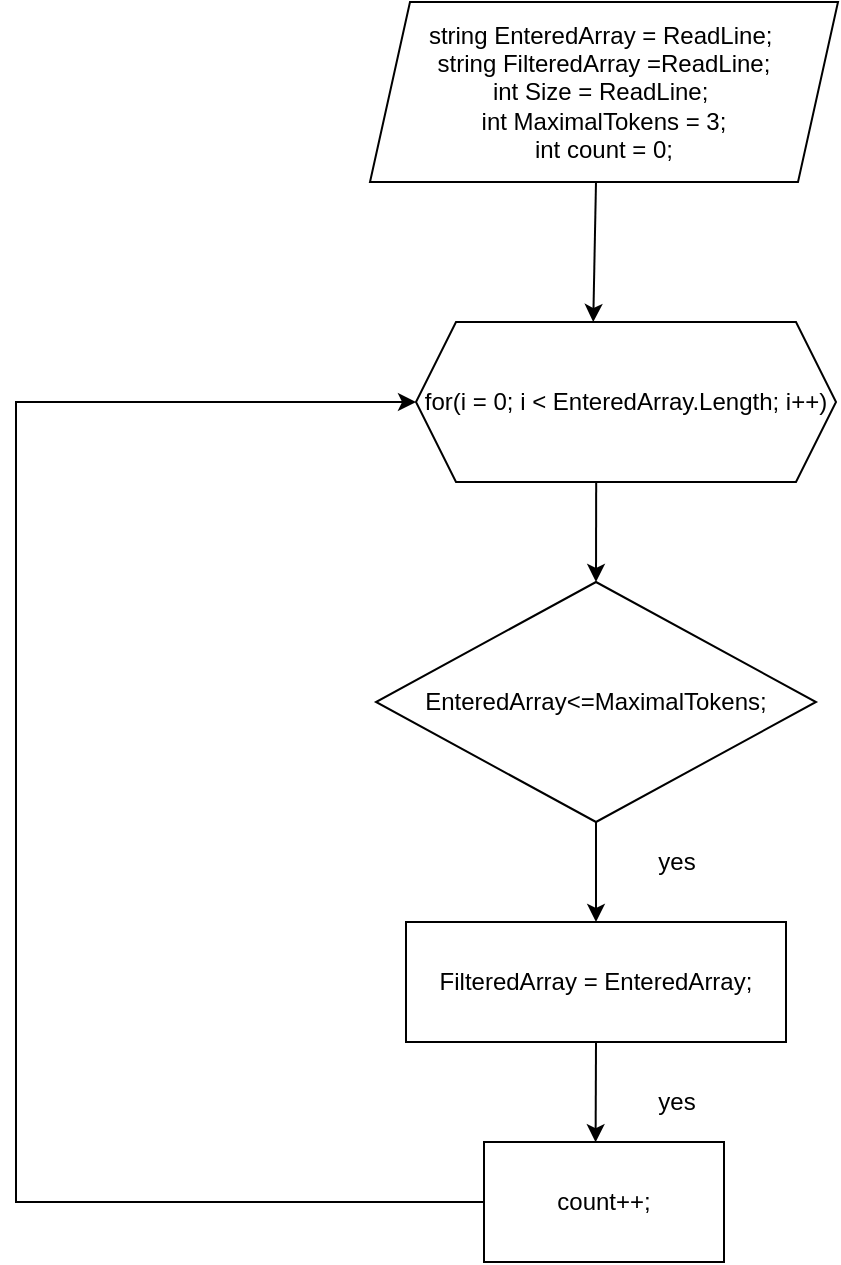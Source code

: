 <mxfile version="20.0.4" type="github"><diagram id="c0YcwnrpiPFZ_RM79kUp" name="Page-1"><mxGraphModel dx="1385" dy="631" grid="1" gridSize="10" guides="1" tooltips="1" connect="1" arrows="1" fold="1" page="1" pageScale="1" pageWidth="827" pageHeight="1169" math="0" shadow="0"><root><mxCell id="0"/><mxCell id="1" parent="0"/><mxCell id="Mg0b8-4WPqiept4B_GGn-1" value="string EnteredArray = ReadLine;&amp;nbsp;&lt;br&gt;string FilteredArray =ReadLine;&lt;br&gt;int Size = ReadLine;&amp;nbsp;&lt;br&gt;int MaximalTokens = 3;&lt;br&gt;int count = 0;" style="shape=parallelogram;perimeter=parallelogramPerimeter;whiteSpace=wrap;html=1;fixedSize=1;" vertex="1" parent="1"><mxGeometry x="297" y="50" width="234" height="90" as="geometry"/></mxCell><mxCell id="Mg0b8-4WPqiept4B_GGn-3" value="EnteredArray&amp;lt;=MaximalTokens;" style="rhombus;whiteSpace=wrap;html=1;" vertex="1" parent="1"><mxGeometry x="300" y="340" width="220" height="120" as="geometry"/></mxCell><mxCell id="Mg0b8-4WPqiept4B_GGn-5" value="FilteredArray = EnteredArray;" style="rounded=0;whiteSpace=wrap;html=1;" vertex="1" parent="1"><mxGeometry x="315" y="510" width="190" height="60" as="geometry"/></mxCell><mxCell id="Mg0b8-4WPqiept4B_GGn-15" style="edgeStyle=orthogonalEdgeStyle;rounded=0;orthogonalLoop=1;jettySize=auto;html=1;entryX=0;entryY=0.5;entryDx=0;entryDy=0;" edge="1" parent="1" source="Mg0b8-4WPqiept4B_GGn-7" target="Mg0b8-4WPqiept4B_GGn-18"><mxGeometry relative="1" as="geometry"><mxPoint x="290" y="260" as="targetPoint"/><Array as="points"><mxPoint x="120" y="650"/><mxPoint x="120" y="250"/></Array></mxGeometry></mxCell><mxCell id="Mg0b8-4WPqiept4B_GGn-7" value="count++;" style="rounded=0;whiteSpace=wrap;html=1;" vertex="1" parent="1"><mxGeometry x="354" y="620" width="120" height="60" as="geometry"/></mxCell><mxCell id="Mg0b8-4WPqiept4B_GGn-12" value="" style="endArrow=classic;html=1;rounded=0;exitX=0.5;exitY=1;exitDx=0;exitDy=0;entryX=0.5;entryY=0;entryDx=0;entryDy=0;" edge="1" parent="1" source="Mg0b8-4WPqiept4B_GGn-3" target="Mg0b8-4WPqiept4B_GGn-5"><mxGeometry width="50" height="50" relative="1" as="geometry"><mxPoint x="410" y="630" as="sourcePoint"/><mxPoint x="460" y="580" as="targetPoint"/></mxGeometry></mxCell><mxCell id="Mg0b8-4WPqiept4B_GGn-13" value="" style="endArrow=classic;html=1;rounded=0;exitX=0.5;exitY=1;exitDx=0;exitDy=0;entryX=0.465;entryY=0.002;entryDx=0;entryDy=0;entryPerimeter=0;" edge="1" parent="1" source="Mg0b8-4WPqiept4B_GGn-5" target="Mg0b8-4WPqiept4B_GGn-7"><mxGeometry width="50" height="50" relative="1" as="geometry"><mxPoint x="410" y="630" as="sourcePoint"/><mxPoint x="460" y="580" as="targetPoint"/></mxGeometry></mxCell><mxCell id="Mg0b8-4WPqiept4B_GGn-14" value="" style="endArrow=classic;html=1;rounded=0;entryX=0.422;entryY=0;entryDx=0;entryDy=0;entryPerimeter=0;" edge="1" parent="1" target="Mg0b8-4WPqiept4B_GGn-18"><mxGeometry width="50" height="50" relative="1" as="geometry"><mxPoint x="410" y="140" as="sourcePoint"/><mxPoint x="290" y="180" as="targetPoint"/></mxGeometry></mxCell><mxCell id="Mg0b8-4WPqiept4B_GGn-18" value="for(i = 0; i &amp;lt; EnteredArray.Length; i++)" style="shape=hexagon;perimeter=hexagonPerimeter2;whiteSpace=wrap;html=1;fixedSize=1;" vertex="1" parent="1"><mxGeometry x="320" y="210" width="210" height="80" as="geometry"/></mxCell><mxCell id="Mg0b8-4WPqiept4B_GGn-19" value="" style="endArrow=classic;html=1;rounded=0;exitX=0.429;exitY=1;exitDx=0;exitDy=0;exitPerimeter=0;entryX=0.5;entryY=0;entryDx=0;entryDy=0;" edge="1" parent="1" source="Mg0b8-4WPqiept4B_GGn-18" target="Mg0b8-4WPqiept4B_GGn-3"><mxGeometry width="50" height="50" relative="1" as="geometry"><mxPoint x="420" y="370" as="sourcePoint"/><mxPoint x="470" y="320" as="targetPoint"/></mxGeometry></mxCell><mxCell id="Mg0b8-4WPqiept4B_GGn-20" value="yes" style="text;html=1;align=center;verticalAlign=middle;resizable=0;points=[];autosize=1;strokeColor=none;fillColor=none;" vertex="1" parent="1"><mxGeometry x="430" y="465" width="40" height="30" as="geometry"/></mxCell><mxCell id="Mg0b8-4WPqiept4B_GGn-21" value="yes" style="text;html=1;align=center;verticalAlign=middle;resizable=0;points=[];autosize=1;strokeColor=none;fillColor=none;" vertex="1" parent="1"><mxGeometry x="430" y="585" width="40" height="30" as="geometry"/></mxCell></root></mxGraphModel></diagram></mxfile>
